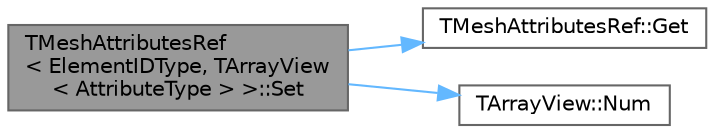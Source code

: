 digraph "TMeshAttributesRef&lt; ElementIDType, TArrayView&lt; AttributeType &gt; &gt;::Set"
{
 // INTERACTIVE_SVG=YES
 // LATEX_PDF_SIZE
  bgcolor="transparent";
  edge [fontname=Helvetica,fontsize=10,labelfontname=Helvetica,labelfontsize=10];
  node [fontname=Helvetica,fontsize=10,shape=box,height=0.2,width=0.4];
  rankdir="LR";
  Node1 [id="Node000001",label="TMeshAttributesRef\l\< ElementIDType, TArrayView\l\< AttributeType \> \>::Set",height=0.2,width=0.4,color="gray40", fillcolor="grey60", style="filled", fontcolor="black",tooltip="Set the element with the given ID and channel to the provided value."];
  Node1 -> Node2 [id="edge1_Node000001_Node000002",color="steelblue1",style="solid",tooltip=" "];
  Node2 [id="Node000002",label="TMeshAttributesRef::Get",height=0.2,width=0.4,color="grey40", fillcolor="white", style="filled",URL="$d8/dd7/classTMeshAttributesRef.html#a85f1b2bdeb16187da1b8b2220553294f",tooltip="Get the element with the given ID and channel."];
  Node1 -> Node3 [id="edge2_Node000001_Node000003",color="steelblue1",style="solid",tooltip=" "];
  Node3 [id="Node000003",label="TArrayView::Num",height=0.2,width=0.4,color="grey40", fillcolor="white", style="filled",URL="$db/d13/classTArrayView.html#ae5b1658ae1312e54b0d669664cbf88ed",tooltip="Returns number of elements in array."];
}
